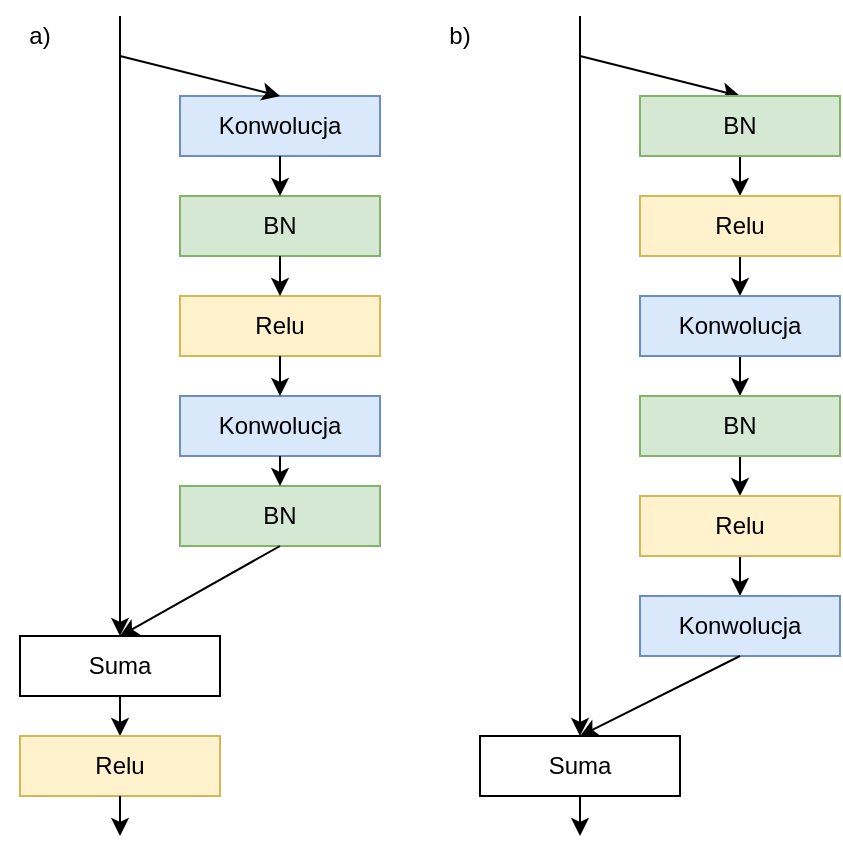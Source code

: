<mxfile version="12.2.8" type="device" pages="1"><diagram id="lHwtZeMSBKP-nPdZ1SrS" name="Page-1"><mxGraphModel dx="1422" dy="1880" grid="1" gridSize="10" guides="1" tooltips="1" connect="1" arrows="1" fold="1" page="1" pageScale="1" pageWidth="850" pageHeight="1100" math="0" shadow="0"><root><mxCell id="0"/><mxCell id="1" parent="0"/><mxCell id="8slB4nr-n-L2HNt5LwUA-1" value="" style="endArrow=classic;html=1;entryX=0.5;entryY=0;entryDx=0;entryDy=0;" edge="1" parent="1" target="8slB4nr-n-L2HNt5LwUA-2"><mxGeometry width="50" height="50" relative="1" as="geometry"><mxPoint x="60" as="sourcePoint"/><mxPoint x="60" y="315" as="targetPoint"/></mxGeometry></mxCell><mxCell id="8slB4nr-n-L2HNt5LwUA-2" value="Suma" style="rounded=0;whiteSpace=wrap;html=1;" vertex="1" parent="1"><mxGeometry x="10" y="310" width="100" height="30" as="geometry"/></mxCell><mxCell id="8slB4nr-n-L2HNt5LwUA-3" value="" style="endArrow=classic;html=1;exitX=0.5;exitY=1;exitDx=0;exitDy=0;" edge="1" parent="1" source="8slB4nr-n-L2HNt5LwUA-2"><mxGeometry width="50" height="50" relative="1" as="geometry"><mxPoint x="10" y="410" as="sourcePoint"/><mxPoint x="60" y="360" as="targetPoint"/></mxGeometry></mxCell><mxCell id="8slB4nr-n-L2HNt5LwUA-4" value="Relu" style="rounded=0;whiteSpace=wrap;html=1;fillColor=#fff2cc;strokeColor=#d6b656;" vertex="1" parent="1"><mxGeometry x="10" y="360" width="100" height="30" as="geometry"/></mxCell><mxCell id="8slB4nr-n-L2HNt5LwUA-5" value="" style="endArrow=classic;html=1;exitX=0.5;exitY=1;exitDx=0;exitDy=0;" edge="1" parent="1" source="8slB4nr-n-L2HNt5LwUA-4"><mxGeometry width="50" height="50" relative="1" as="geometry"><mxPoint x="10" y="460" as="sourcePoint"/><mxPoint x="60" y="410" as="targetPoint"/></mxGeometry></mxCell><mxCell id="8slB4nr-n-L2HNt5LwUA-6" value="Konwolucja" style="rounded=0;whiteSpace=wrap;html=1;fillColor=#dae8fc;strokeColor=#6c8ebf;" vertex="1" parent="1"><mxGeometry x="90" y="40" width="100" height="30" as="geometry"/></mxCell><mxCell id="8slB4nr-n-L2HNt5LwUA-7" value="BN" style="rounded=0;whiteSpace=wrap;html=1;fillColor=#d5e8d4;strokeColor=#82b366;" vertex="1" parent="1"><mxGeometry x="90" y="90" width="100" height="30" as="geometry"/></mxCell><mxCell id="8slB4nr-n-L2HNt5LwUA-8" value="Relu" style="rounded=0;whiteSpace=wrap;html=1;fillColor=#fff2cc;strokeColor=#d6b656;" vertex="1" parent="1"><mxGeometry x="90" y="140" width="100" height="30" as="geometry"/></mxCell><mxCell id="8slB4nr-n-L2HNt5LwUA-9" value="Konwolucja" style="rounded=0;whiteSpace=wrap;html=1;fillColor=#dae8fc;strokeColor=#6c8ebf;" vertex="1" parent="1"><mxGeometry x="90" y="190" width="100" height="30" as="geometry"/></mxCell><mxCell id="8slB4nr-n-L2HNt5LwUA-10" value="BN" style="rounded=0;whiteSpace=wrap;html=1;fillColor=#d5e8d4;strokeColor=#82b366;" vertex="1" parent="1"><mxGeometry x="90" y="235" width="100" height="30" as="geometry"/></mxCell><mxCell id="8slB4nr-n-L2HNt5LwUA-11" value="" style="endArrow=classic;html=1;exitX=0.5;exitY=1;exitDx=0;exitDy=0;entryX=0.5;entryY=0;entryDx=0;entryDy=0;" edge="1" parent="1" source="8slB4nr-n-L2HNt5LwUA-10" target="8slB4nr-n-L2HNt5LwUA-2"><mxGeometry width="50" height="50" relative="1" as="geometry"><mxPoint x="10" y="490" as="sourcePoint"/><mxPoint x="60" y="440" as="targetPoint"/></mxGeometry></mxCell><mxCell id="8slB4nr-n-L2HNt5LwUA-12" value="" style="endArrow=classic;html=1;entryX=0.5;entryY=0;entryDx=0;entryDy=0;" edge="1" parent="1" target="8slB4nr-n-L2HNt5LwUA-6"><mxGeometry width="50" height="50" relative="1" as="geometry"><mxPoint x="60" y="20" as="sourcePoint"/><mxPoint x="60" y="440" as="targetPoint"/></mxGeometry></mxCell><mxCell id="8slB4nr-n-L2HNt5LwUA-13" value="" style="endArrow=classic;html=1;exitX=0.5;exitY=1;exitDx=0;exitDy=0;entryX=0.5;entryY=0;entryDx=0;entryDy=0;" edge="1" parent="1" source="8slB4nr-n-L2HNt5LwUA-6" target="8slB4nr-n-L2HNt5LwUA-7"><mxGeometry width="50" height="50" relative="1" as="geometry"><mxPoint x="10" y="490" as="sourcePoint"/><mxPoint x="60" y="440" as="targetPoint"/></mxGeometry></mxCell><mxCell id="8slB4nr-n-L2HNt5LwUA-14" value="" style="endArrow=classic;html=1;entryX=0.5;entryY=0;entryDx=0;entryDy=0;" edge="1" parent="1" target="8slB4nr-n-L2HNt5LwUA-8"><mxGeometry width="50" height="50" relative="1" as="geometry"><mxPoint x="140" y="120" as="sourcePoint"/><mxPoint x="140" y="130" as="targetPoint"/></mxGeometry></mxCell><mxCell id="8slB4nr-n-L2HNt5LwUA-15" value="" style="endArrow=classic;html=1;exitX=0.5;exitY=1;exitDx=0;exitDy=0;" edge="1" parent="1" source="8slB4nr-n-L2HNt5LwUA-8" target="8slB4nr-n-L2HNt5LwUA-9"><mxGeometry width="50" height="50" relative="1" as="geometry"><mxPoint x="370" y="200" as="sourcePoint"/><mxPoint x="370" y="220" as="targetPoint"/></mxGeometry></mxCell><mxCell id="8slB4nr-n-L2HNt5LwUA-16" value="" style="endArrow=classic;html=1;entryX=0.5;entryY=0;entryDx=0;entryDy=0;exitX=0.5;exitY=1;exitDx=0;exitDy=0;" edge="1" parent="1" source="8slB4nr-n-L2HNt5LwUA-9" target="8slB4nr-n-L2HNt5LwUA-10"><mxGeometry width="50" height="50" relative="1" as="geometry"><mxPoint x="250" y="240" as="sourcePoint"/><mxPoint x="250" y="260" as="targetPoint"/></mxGeometry></mxCell><mxCell id="8slB4nr-n-L2HNt5LwUA-17" value="" style="endArrow=classic;html=1;entryX=0.5;entryY=0;entryDx=0;entryDy=0;" edge="1" target="8slB4nr-n-L2HNt5LwUA-37" parent="1"><mxGeometry width="50" height="50" relative="1" as="geometry"><mxPoint x="290" as="sourcePoint"/><mxPoint x="290" y="350" as="targetPoint"/><Array as="points"><mxPoint x="290" y="220"/></Array></mxGeometry></mxCell><mxCell id="8slB4nr-n-L2HNt5LwUA-23" value="" style="endArrow=classic;html=1;entryX=0.5;entryY=0;entryDx=0;entryDy=0;" edge="1" parent="1"><mxGeometry width="50" height="50" relative="1" as="geometry"><mxPoint x="290" y="20" as="sourcePoint"/><mxPoint x="370" y="40" as="targetPoint"/></mxGeometry></mxCell><mxCell id="8slB4nr-n-L2HNt5LwUA-24" value="" style="endArrow=classic;html=1;exitX=0.5;exitY=1;exitDx=0;exitDy=0;entryX=0.5;entryY=0;entryDx=0;entryDy=0;" edge="1" parent="1"><mxGeometry width="50" height="50" relative="1" as="geometry"><mxPoint x="370" y="70" as="sourcePoint"/><mxPoint x="370" y="90" as="targetPoint"/></mxGeometry></mxCell><mxCell id="8slB4nr-n-L2HNt5LwUA-25" value="" style="endArrow=classic;html=1;entryX=0.5;entryY=0;entryDx=0;entryDy=0;" edge="1" parent="1"><mxGeometry width="50" height="50" relative="1" as="geometry"><mxPoint x="370" y="120" as="sourcePoint"/><mxPoint x="370" y="140" as="targetPoint"/></mxGeometry></mxCell><mxCell id="8slB4nr-n-L2HNt5LwUA-26" value="" style="endArrow=classic;html=1;exitX=0.5;exitY=1;exitDx=0;exitDy=0;" edge="1" parent="1"><mxGeometry width="50" height="50" relative="1" as="geometry"><mxPoint x="370" y="170" as="sourcePoint"/><mxPoint x="370" y="190" as="targetPoint"/></mxGeometry></mxCell><mxCell id="8slB4nr-n-L2HNt5LwUA-28" value="BN" style="rounded=0;whiteSpace=wrap;html=1;fillColor=#d5e8d4;strokeColor=#82b366;" vertex="1" parent="1"><mxGeometry x="320" y="40" width="100" height="30" as="geometry"/></mxCell><mxCell id="8slB4nr-n-L2HNt5LwUA-29" value="Relu" style="rounded=0;whiteSpace=wrap;html=1;fillColor=#fff2cc;strokeColor=#d6b656;" vertex="1" parent="1"><mxGeometry x="320" y="90" width="100" height="30" as="geometry"/></mxCell><mxCell id="8slB4nr-n-L2HNt5LwUA-30" value="Konwolucja" style="rounded=0;whiteSpace=wrap;html=1;fillColor=#dae8fc;strokeColor=#6c8ebf;" vertex="1" parent="1"><mxGeometry x="320" y="140" width="100" height="30" as="geometry"/></mxCell><mxCell id="8slB4nr-n-L2HNt5LwUA-31" value="" style="endArrow=classic;html=1;exitX=0.5;exitY=1;exitDx=0;exitDy=0;entryX=0.5;entryY=0;entryDx=0;entryDy=0;" edge="1" parent="1"><mxGeometry width="50" height="50" relative="1" as="geometry"><mxPoint x="370" y="220" as="sourcePoint"/><mxPoint x="370" y="240" as="targetPoint"/></mxGeometry></mxCell><mxCell id="8slB4nr-n-L2HNt5LwUA-32" value="" style="endArrow=classic;html=1;entryX=0.5;entryY=0;entryDx=0;entryDy=0;" edge="1" parent="1"><mxGeometry width="50" height="50" relative="1" as="geometry"><mxPoint x="370" y="270" as="sourcePoint"/><mxPoint x="370" y="290" as="targetPoint"/></mxGeometry></mxCell><mxCell id="8slB4nr-n-L2HNt5LwUA-34" value="BN" style="rounded=0;whiteSpace=wrap;html=1;fillColor=#d5e8d4;strokeColor=#82b366;" vertex="1" parent="1"><mxGeometry x="320" y="190" width="100" height="30" as="geometry"/></mxCell><mxCell id="8slB4nr-n-L2HNt5LwUA-35" value="Relu" style="rounded=0;whiteSpace=wrap;html=1;fillColor=#fff2cc;strokeColor=#d6b656;" vertex="1" parent="1"><mxGeometry x="320" y="240" width="100" height="30" as="geometry"/></mxCell><mxCell id="8slB4nr-n-L2HNt5LwUA-36" value="Konwolucja" style="rounded=0;whiteSpace=wrap;html=1;fillColor=#dae8fc;strokeColor=#6c8ebf;" vertex="1" parent="1"><mxGeometry x="320" y="290" width="100" height="30" as="geometry"/></mxCell><mxCell id="8slB4nr-n-L2HNt5LwUA-37" value="Suma" style="rounded=0;whiteSpace=wrap;html=1;" vertex="1" parent="1"><mxGeometry x="240" y="360" width="100" height="30" as="geometry"/></mxCell><mxCell id="8slB4nr-n-L2HNt5LwUA-38" value="" style="endArrow=classic;html=1;exitX=0.5;exitY=1;exitDx=0;exitDy=0;entryX=0.5;entryY=0;entryDx=0;entryDy=0;" edge="1" parent="1" source="8slB4nr-n-L2HNt5LwUA-36" target="8slB4nr-n-L2HNt5LwUA-37"><mxGeometry width="50" height="50" relative="1" as="geometry"><mxPoint x="750" y="540" as="sourcePoint"/><mxPoint x="670" y="585" as="targetPoint"/></mxGeometry></mxCell><mxCell id="8slB4nr-n-L2HNt5LwUA-39" value="" style="endArrow=classic;html=1;exitX=0.5;exitY=1;exitDx=0;exitDy=0;" edge="1" parent="1" source="8slB4nr-n-L2HNt5LwUA-37"><mxGeometry width="50" height="50" relative="1" as="geometry"><mxPoint x="510" y="340" as="sourcePoint"/><mxPoint x="290" y="410" as="targetPoint"/></mxGeometry></mxCell><mxCell id="8slB4nr-n-L2HNt5LwUA-40" value="a)" style="text;html=1;strokeColor=none;fillColor=none;align=center;verticalAlign=middle;whiteSpace=wrap;rounded=0;" vertex="1" parent="1"><mxGeometry width="40" height="20" as="geometry"/></mxCell><mxCell id="8slB4nr-n-L2HNt5LwUA-41" value="b)" style="text;html=1;strokeColor=none;fillColor=none;align=center;verticalAlign=middle;whiteSpace=wrap;rounded=0;" vertex="1" parent="1"><mxGeometry x="210" width="40" height="20" as="geometry"/></mxCell></root></mxGraphModel></diagram></mxfile>